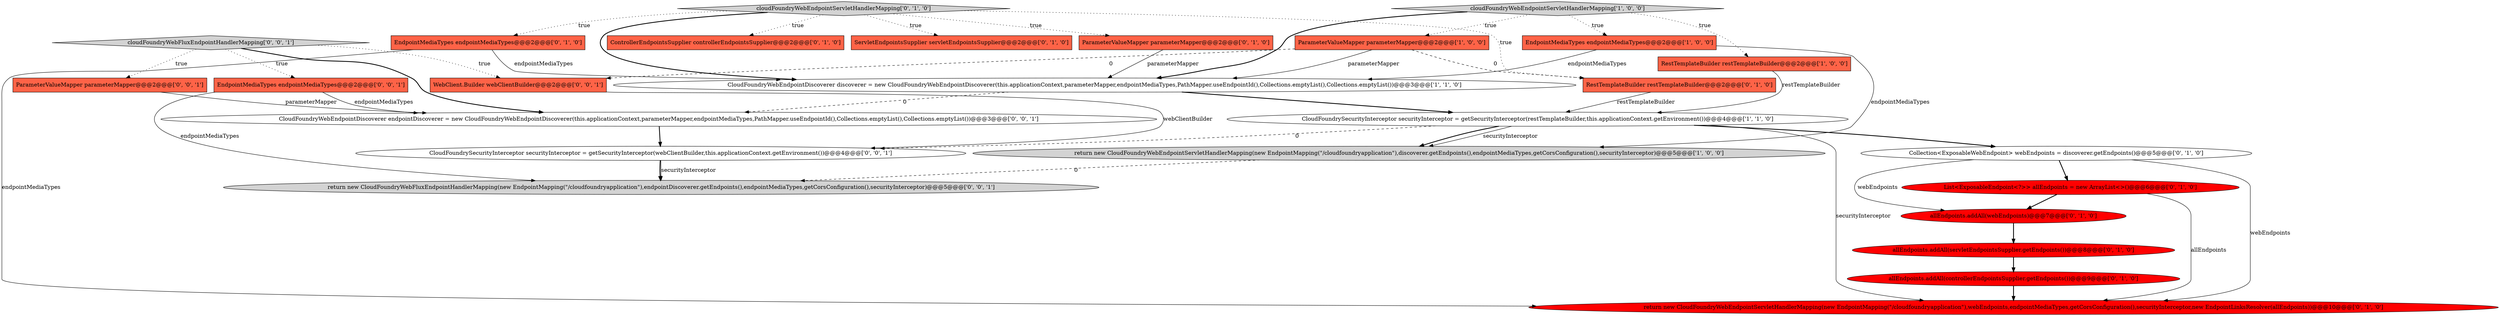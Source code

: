 digraph {
20 [style = filled, label = "EndpointMediaTypes endpointMediaTypes@@@2@@@['0', '0', '1']", fillcolor = tomato, shape = box image = "AAA0AAABBB3BBB"];
19 [style = filled, label = "CloudFoundrySecurityInterceptor securityInterceptor = getSecurityInterceptor(webClientBuilder,this.applicationContext.getEnvironment())@@@4@@@['0', '0', '1']", fillcolor = white, shape = ellipse image = "AAA0AAABBB3BBB"];
3 [style = filled, label = "RestTemplateBuilder restTemplateBuilder@@@2@@@['1', '0', '0']", fillcolor = tomato, shape = box image = "AAA0AAABBB1BBB"];
4 [style = filled, label = "return new CloudFoundryWebEndpointServletHandlerMapping(new EndpointMapping(\"/cloudfoundryapplication\"),discoverer.getEndpoints(),endpointMediaTypes,getCorsConfiguration(),securityInterceptor)@@@5@@@['1', '0', '0']", fillcolor = lightgray, shape = ellipse image = "AAA0AAABBB1BBB"];
21 [style = filled, label = "ParameterValueMapper parameterMapper@@@2@@@['0', '0', '1']", fillcolor = tomato, shape = box image = "AAA0AAABBB3BBB"];
12 [style = filled, label = "cloudFoundryWebEndpointServletHandlerMapping['0', '1', '0']", fillcolor = lightgray, shape = diamond image = "AAA0AAABBB2BBB"];
2 [style = filled, label = "CloudFoundrySecurityInterceptor securityInterceptor = getSecurityInterceptor(restTemplateBuilder,this.applicationContext.getEnvironment())@@@4@@@['1', '1', '0']", fillcolor = white, shape = ellipse image = "AAA0AAABBB1BBB"];
5 [style = filled, label = "cloudFoundryWebEndpointServletHandlerMapping['1', '0', '0']", fillcolor = lightgray, shape = diamond image = "AAA0AAABBB1BBB"];
25 [style = filled, label = "cloudFoundryWebFluxEndpointHandlerMapping['0', '0', '1']", fillcolor = lightgray, shape = diamond image = "AAA0AAABBB3BBB"];
14 [style = filled, label = "return new CloudFoundryWebEndpointServletHandlerMapping(new EndpointMapping(\"/cloudfoundryapplication\"),webEndpoints,endpointMediaTypes,getCorsConfiguration(),securityInterceptor,new EndpointLinksResolver(allEndpoints))@@@10@@@['0', '1', '0']", fillcolor = red, shape = ellipse image = "AAA1AAABBB2BBB"];
23 [style = filled, label = "CloudFoundryWebEndpointDiscoverer endpointDiscoverer = new CloudFoundryWebEndpointDiscoverer(this.applicationContext,parameterMapper,endpointMediaTypes,PathMapper.useEndpointId(),Collections.emptyList(),Collections.emptyList())@@@3@@@['0', '0', '1']", fillcolor = white, shape = ellipse image = "AAA0AAABBB3BBB"];
9 [style = filled, label = "List<ExposableEndpoint<?>> allEndpoints = new ArrayList<>()@@@6@@@['0', '1', '0']", fillcolor = red, shape = ellipse image = "AAA1AAABBB2BBB"];
13 [style = filled, label = "Collection<ExposableWebEndpoint> webEndpoints = discoverer.getEndpoints()@@@5@@@['0', '1', '0']", fillcolor = white, shape = ellipse image = "AAA0AAABBB2BBB"];
22 [style = filled, label = "return new CloudFoundryWebFluxEndpointHandlerMapping(new EndpointMapping(\"/cloudfoundryapplication\"),endpointDiscoverer.getEndpoints(),endpointMediaTypes,getCorsConfiguration(),securityInterceptor)@@@5@@@['0', '0', '1']", fillcolor = lightgray, shape = ellipse image = "AAA0AAABBB3BBB"];
18 [style = filled, label = "RestTemplateBuilder restTemplateBuilder@@@2@@@['0', '1', '0']", fillcolor = tomato, shape = box image = "AAA1AAABBB2BBB"];
10 [style = filled, label = "ControllerEndpointsSupplier controllerEndpointsSupplier@@@2@@@['0', '1', '0']", fillcolor = tomato, shape = box image = "AAA0AAABBB2BBB"];
8 [style = filled, label = "EndpointMediaTypes endpointMediaTypes@@@2@@@['0', '1', '0']", fillcolor = tomato, shape = box image = "AAA0AAABBB2BBB"];
17 [style = filled, label = "allEndpoints.addAll(webEndpoints)@@@7@@@['0', '1', '0']", fillcolor = red, shape = ellipse image = "AAA1AAABBB2BBB"];
1 [style = filled, label = "CloudFoundryWebEndpointDiscoverer discoverer = new CloudFoundryWebEndpointDiscoverer(this.applicationContext,parameterMapper,endpointMediaTypes,PathMapper.useEndpointId(),Collections.emptyList(),Collections.emptyList())@@@3@@@['1', '1', '0']", fillcolor = white, shape = ellipse image = "AAA0AAABBB1BBB"];
11 [style = filled, label = "ServletEndpointsSupplier servletEndpointsSupplier@@@2@@@['0', '1', '0']", fillcolor = tomato, shape = box image = "AAA0AAABBB2BBB"];
7 [style = filled, label = "allEndpoints.addAll(servletEndpointsSupplier.getEndpoints())@@@8@@@['0', '1', '0']", fillcolor = red, shape = ellipse image = "AAA1AAABBB2BBB"];
15 [style = filled, label = "ParameterValueMapper parameterMapper@@@2@@@['0', '1', '0']", fillcolor = tomato, shape = box image = "AAA0AAABBB2BBB"];
0 [style = filled, label = "EndpointMediaTypes endpointMediaTypes@@@2@@@['1', '0', '0']", fillcolor = tomato, shape = box image = "AAA0AAABBB1BBB"];
24 [style = filled, label = "WebClient.Builder webClientBuilder@@@2@@@['0', '0', '1']", fillcolor = tomato, shape = box image = "AAA0AAABBB3BBB"];
6 [style = filled, label = "ParameterValueMapper parameterMapper@@@2@@@['1', '0', '0']", fillcolor = tomato, shape = box image = "AAA1AAABBB1BBB"];
16 [style = filled, label = "allEndpoints.addAll(controllerEndpointsSupplier.getEndpoints())@@@9@@@['0', '1', '0']", fillcolor = red, shape = ellipse image = "AAA1AAABBB2BBB"];
2->19 [style = dashed, label="0"];
19->22 [style = solid, label="securityInterceptor"];
25->21 [style = dotted, label="true"];
12->8 [style = dotted, label="true"];
25->23 [style = bold, label=""];
18->2 [style = solid, label="restTemplateBuilder"];
13->14 [style = solid, label="webEndpoints"];
24->19 [style = solid, label="webClientBuilder"];
15->1 [style = solid, label="parameterMapper"];
20->23 [style = solid, label="endpointMediaTypes"];
12->15 [style = dotted, label="true"];
5->6 [style = dotted, label="true"];
25->24 [style = dotted, label="true"];
9->17 [style = bold, label=""];
2->14 [style = solid, label="securityInterceptor"];
12->18 [style = dotted, label="true"];
8->14 [style = solid, label="endpointMediaTypes"];
5->0 [style = dotted, label="true"];
13->17 [style = solid, label="webEndpoints"];
4->22 [style = dashed, label="0"];
5->3 [style = dotted, label="true"];
12->1 [style = bold, label=""];
2->4 [style = bold, label=""];
3->2 [style = solid, label="restTemplateBuilder"];
0->4 [style = solid, label="endpointMediaTypes"];
21->23 [style = solid, label="parameterMapper"];
2->13 [style = bold, label=""];
12->11 [style = dotted, label="true"];
17->7 [style = bold, label=""];
6->18 [style = dashed, label="0"];
5->1 [style = bold, label=""];
12->10 [style = dotted, label="true"];
6->1 [style = solid, label="parameterMapper"];
0->1 [style = solid, label="endpointMediaTypes"];
6->24 [style = dashed, label="0"];
23->19 [style = bold, label=""];
25->20 [style = dotted, label="true"];
7->16 [style = bold, label=""];
8->1 [style = solid, label="endpointMediaTypes"];
16->14 [style = bold, label=""];
1->2 [style = bold, label=""];
9->14 [style = solid, label="allEndpoints"];
13->9 [style = bold, label=""];
20->22 [style = solid, label="endpointMediaTypes"];
19->22 [style = bold, label=""];
1->23 [style = dashed, label="0"];
2->4 [style = solid, label="securityInterceptor"];
}

